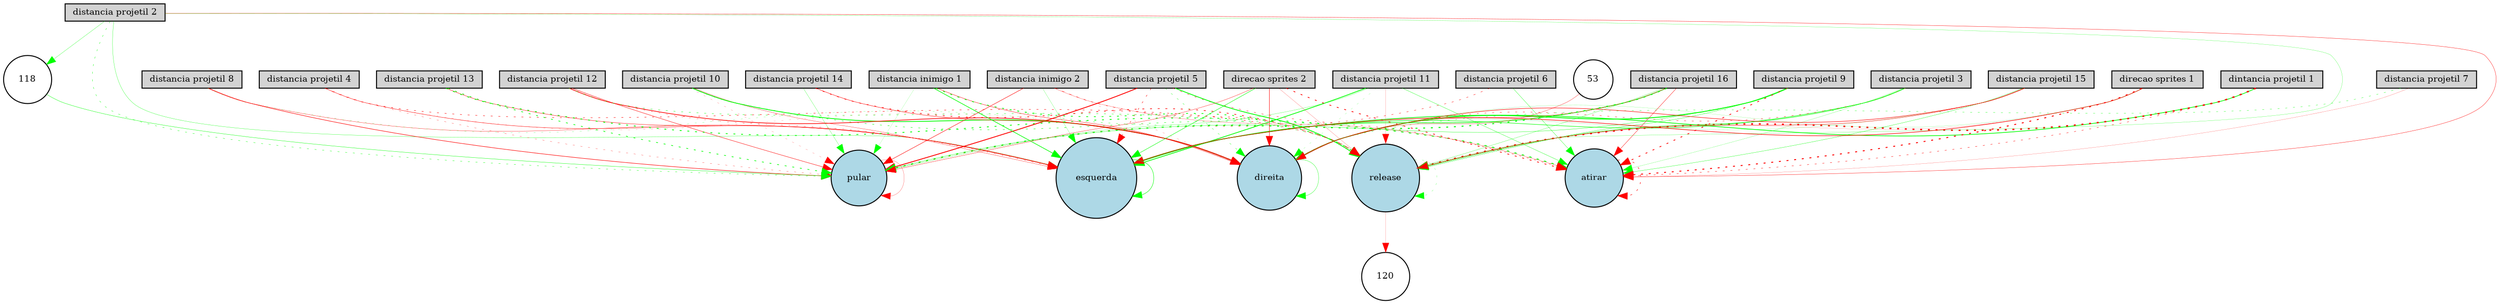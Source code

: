 digraph {
	node [fontsize=9 height=0.2 shape=circle width=0.2]
	"dintancia projetil 1" [fillcolor=lightgray shape=box style=filled]
	"distancia projetil 2" [fillcolor=lightgray shape=box style=filled]
	"distancia projetil 3" [fillcolor=lightgray shape=box style=filled]
	"distancia projetil 4" [fillcolor=lightgray shape=box style=filled]
	"distancia projetil 5" [fillcolor=lightgray shape=box style=filled]
	"distancia projetil 6" [fillcolor=lightgray shape=box style=filled]
	"distancia projetil 7" [fillcolor=lightgray shape=box style=filled]
	"distancia projetil 8" [fillcolor=lightgray shape=box style=filled]
	"distancia projetil 9" [fillcolor=lightgray shape=box style=filled]
	"distancia projetil 10" [fillcolor=lightgray shape=box style=filled]
	"distancia projetil 11" [fillcolor=lightgray shape=box style=filled]
	"distancia projetil 12" [fillcolor=lightgray shape=box style=filled]
	"distancia projetil 13" [fillcolor=lightgray shape=box style=filled]
	"distancia projetil 14" [fillcolor=lightgray shape=box style=filled]
	"distancia projetil 15" [fillcolor=lightgray shape=box style=filled]
	"distancia projetil 16" [fillcolor=lightgray shape=box style=filled]
	"distancia inimigo 1" [fillcolor=lightgray shape=box style=filled]
	"distancia inimigo 2" [fillcolor=lightgray shape=box style=filled]
	"direcao sprites 1" [fillcolor=lightgray shape=box style=filled]
	"direcao sprites 2" [fillcolor=lightgray shape=box style=filled]
	esquerda [fillcolor=lightblue style=filled]
	direita [fillcolor=lightblue style=filled]
	pular [fillcolor=lightblue style=filled]
	atirar [fillcolor=lightblue style=filled]
	release [fillcolor=lightblue style=filled]
	53 [fillcolor=white style=filled]
	118 [fillcolor=white style=filled]
	120 [fillcolor=white style=filled]
	"dintancia projetil 1" -> esquerda [color=green penwidth=0.695619973979 style=solid]
	"distancia projetil 16" -> atirar [color=red penwidth=0.32797668094 style=solid]
	"distancia inimigo 2" -> direita [color=red penwidth=0.146342845396 style=dotted]
	"distancia projetil 13" -> atirar [color=green penwidth=0.830358423791 style=dotted]
	"distancia inimigo 1" -> release [color=green penwidth=0.730789752029 style=dotted]
	"distancia projetil 12" -> release [color=green penwidth=0.341683380313 style=dotted]
	"distancia projetil 2" -> esquerda [color=green penwidth=0.233319880956 style=solid]
	"distancia projetil 10" -> atirar [color=green penwidth=0.402989505363 style=dotted]
	"distancia projetil 5" -> direita [color=green penwidth=0.278146772187 style=dotted]
	"distancia projetil 16" -> esquerda [color=green penwidth=0.627319523246 style=solid]
	"distancia inimigo 2" -> pular [color=red penwidth=0.420901738291 style=solid]
	direita -> direita [color=green penwidth=0.272447614843 style=solid]
	53 -> direita [color=red penwidth=0.245339764023 style=solid]
	"distancia projetil 2" -> 118 [color=green penwidth=0.217114324288 style=solid]
	"distancia projetil 3" -> direita [color=red penwidth=0.335485568769 style=dotted]
	release -> 120 [color=red penwidth=0.115453328622 style=solid]
	"direcao sprites 1" -> esquerda [color=red penwidth=0.547795903999 style=solid]
	"distancia projetil 11" -> pular [color=green penwidth=0.196614127576 style=solid]
	"distancia projetil 6" -> pular [color=red penwidth=0.353786959863 style=dotted]
	"distancia projetil 2" -> atirar [color=red penwidth=0.302270361176 style=solid]
	"distancia projetil 9" -> atirar [color=red penwidth=0.74846940869 style=dotted]
	"distancia projetil 4" -> direita [color=red penwidth=0.118538193665 style=dotted]
	"distancia projetil 2" -> release [color=green penwidth=0.178391501468 style=solid]
	"distancia projetil 3" -> release [color=green penwidth=0.458063526363 style=solid]
	"direcao sprites 2" -> pular [color=red penwidth=0.274219648817 style=solid]
	"direcao sprites 1" -> atirar [color=red penwidth=1.00650534495 style=dotted]
	"distancia inimigo 1" -> esquerda [color=green penwidth=0.606711281663 style=solid]
	"distancia projetil 12" -> esquerda [color=red penwidth=0.23101606325 style=dotted]
	"distancia projetil 8" -> direita [color=green penwidth=0.150551209281 style=dotted]
	"distancia projetil 16" -> release [color=green penwidth=0.20836198349 style=solid]
	"distancia projetil 15" -> direita [color=red penwidth=0.474243027319 style=solid]
	"distancia projetil 13" -> pular [color=green penwidth=0.651630545292 style=dotted]
	"distancia projetil 8" -> pular [color=red penwidth=0.486642612913 style=solid]
	pular -> pular [color=red penwidth=0.179963623394 style=solid]
	"distancia projetil 7" -> atirar [color=red penwidth=0.135925075861 style=solid]
	"distancia projetil 10" -> esquerda [color=red penwidth=0.244912936471 style=solid]
	"distancia projetil 5" -> esquerda [color=red penwidth=0.396894305327 style=dotted]
	"distancia projetil 2" -> pular [color=green penwidth=0.313196692399 style=dotted]
	"distancia projetil 16" -> direita [color=red penwidth=0.305435572143 style=solid]
	"direcao sprites 2" -> release [color=red penwidth=0.144278370434 style=solid]
	"dintancia projetil 1" -> release [color=red penwidth=1.48023568386 style=dotted]
	"distancia inimigo 2" -> atirar [color=red penwidth=0.190610127018 style=solid]
	"distancia projetil 3" -> esquerda [color=green penwidth=0.485690724673 style=solid]
	"distancia projetil 14" -> direita [color=red penwidth=0.372114156846 style=solid]
	118 -> pular [color=green penwidth=0.317845649632 style=solid]
	"distancia projetil 11" -> direita [color=green penwidth=0.121257243621 style=dotted]
	"distancia projetil 6" -> atirar [color=green penwidth=0.269256028003 style=solid]
	"distancia projetil 9" -> pular [color=green penwidth=0.285373783189 style=solid]
	"distancia projetil 4" -> pular [color=red penwidth=0.213481906924 style=dotted]
	"distancia projetil 3" -> atirar [color=green penwidth=0.148100282616 style=solid]
	"direcao sprites 2" -> atirar [color=red penwidth=0.740611558412 style=dotted]
	"distancia projetil 14" -> pular [color=green penwidth=0.200528255705 style=solid]
	"distancia inimigo 1" -> atirar [color=green penwidth=0.292088106022 style=dotted]
	"distancia projetil 12" -> direita [color=red penwidth=0.670721004708 style=solid]
	"distancia projetil 11" -> release [color=red penwidth=0.114494769009 style=solid]
	"distancia projetil 5" -> release [color=green penwidth=0.801846395157 style=solid]
	"distancia projetil 9" -> direita [color=green penwidth=0.876869725786 style=solid]
	"direcao sprites 2" -> esquerda [color=green penwidth=0.410997573487 style=solid]
	"distancia projetil 15" -> esquerda [color=green penwidth=0.10994669107 style=solid]
	"distancia projetil 10" -> direita [color=green penwidth=0.768641942395 style=solid]
	"distancia projetil 5" -> atirar [color=red penwidth=0.348578395962 style=dotted]
	"distancia projetil 9" -> release [color=green penwidth=0.271056052044 style=solid]
	"distancia projetil 4" -> release [color=red penwidth=0.412272947804 style=dotted]
	"dintancia projetil 1" -> atirar [color=red penwidth=0.358572154355 style=dotted]
	"distancia projetil 16" -> pular [color=green penwidth=1.05948746096 style=dotted]
	"distancia projetil 15" -> atirar [color=green penwidth=0.265495047555 style=solid]
	"distancia inimigo 2" -> esquerda [color=green penwidth=0.16390204397 style=solid]
	"distancia projetil 13" -> esquerda [color=red penwidth=0.345278587041 style=solid]
	"distancia projetil 8" -> esquerda [color=red penwidth=0.261575562714 style=solid]
	"distancia projetil 10" -> pular [color=red penwidth=0.139053879225 style=dotted]
	atirar -> atirar [color=red penwidth=0.462077766348 style=dotted]
	"distancia projetil 11" -> esquerda [color=green penwidth=0.755995608952 style=solid]
	release -> release [color=green penwidth=0.170856416156 style=dotted]
	"distancia projetil 15" -> release [color=red penwidth=0.351645610018 style=solid]
	"direcao sprites 1" -> direita [color=green penwidth=0.111013151916 style=solid]
	esquerda -> esquerda [color=green penwidth=0.423236127973 style=solid]
	"distancia inimigo 1" -> pular [color=green penwidth=0.101176010202 style=solid]
	"distancia projetil 12" -> pular [color=red penwidth=0.376483384156 style=solid]
	"distancia projetil 11" -> atirar [color=green penwidth=0.271860074707 style=solid]
	"distancia projetil 4" -> esquerda [color=red penwidth=0.358306762883 style=solid]
	"direcao sprites 2" -> direita [color=red penwidth=0.43177552981 style=solid]
	"distancia inimigo 2" -> release [color=red penwidth=0.383156297664 style=dotted]
	"direcao sprites 1" -> release [color=red penwidth=0.10218333745 style=solid]
	"distancia projetil 14" -> release [color=red penwidth=0.657430767671 style=dotted]
	"distancia inimigo 1" -> direita [color=red penwidth=0.336188397754 style=solid]
	"distancia projetil 7" -> direita [color=green penwidth=0.279375132506 style=dotted]
	"distancia projetil 5" -> pular [color=red penwidth=0.871087310719 style=solid]
}

